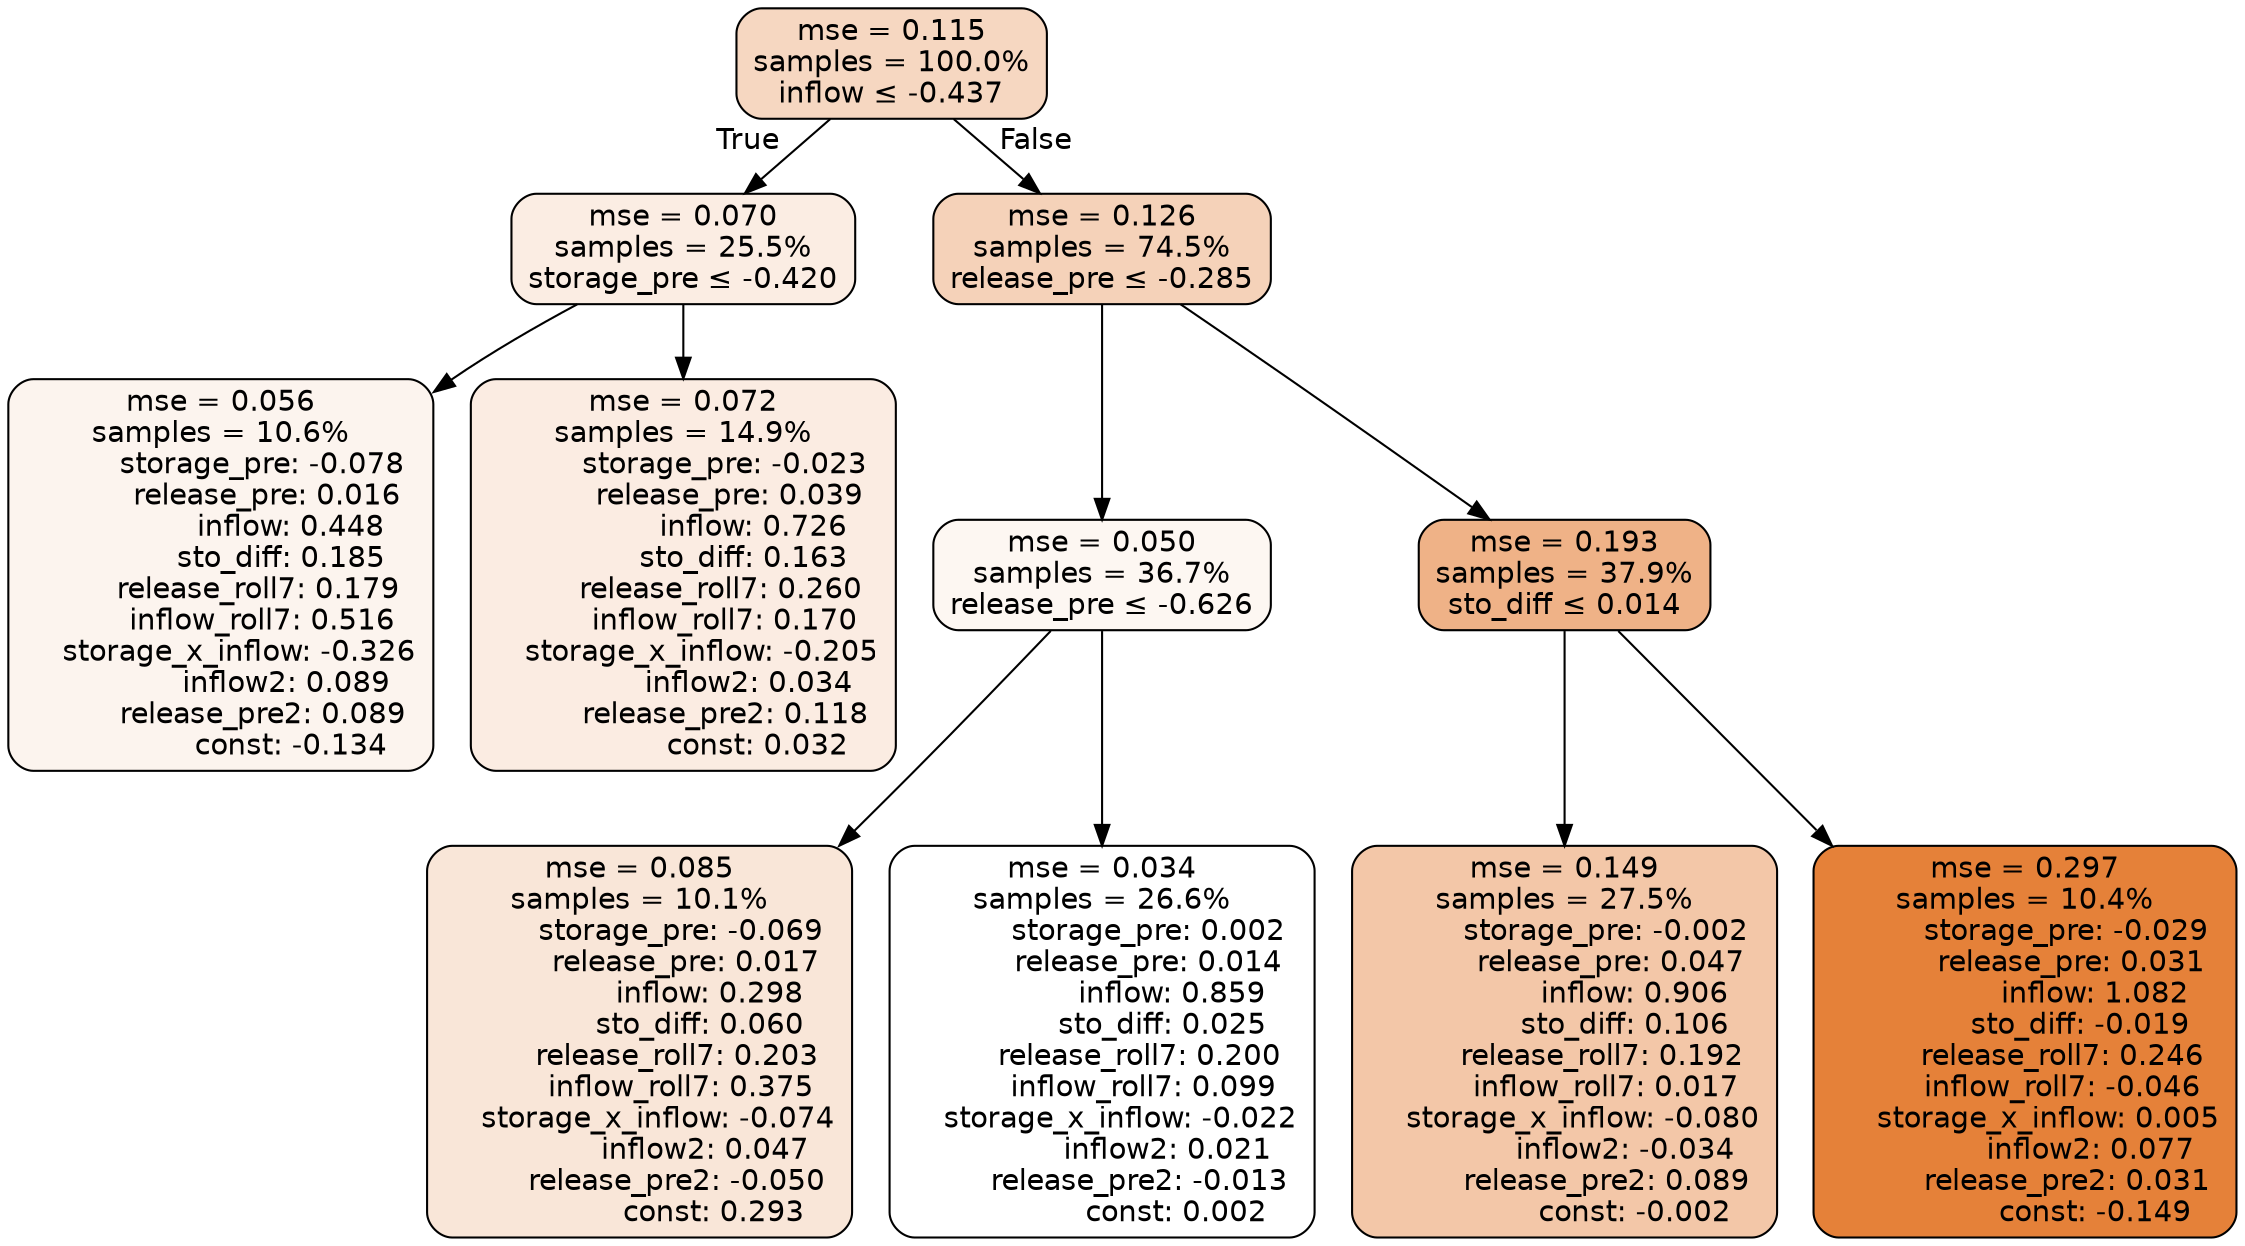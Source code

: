 digraph tree {
bgcolor="transparent"
node [shape=rectangle, style="filled, rounded", color="black", fontname=helvetica] ;
edge [fontname=helvetica] ;
	"0" [label="mse = 0.115
samples = 100.0%
inflow &le; -0.437", fillcolor="#f6d7c1"]
	"1" [label="mse = 0.070
samples = 25.5%
storage_pre &le; -0.420", fillcolor="#fbede3"]
	"2" [label="mse = 0.056
samples = 10.6%
         storage_pre: -0.078
          release_pre: 0.016
               inflow: 0.448
             sto_diff: 0.185
        release_roll7: 0.179
         inflow_roll7: 0.516
    storage_x_inflow: -0.326
              inflow2: 0.089
         release_pre2: 0.089
               const: -0.134", fillcolor="#fcf4ee"]
	"3" [label="mse = 0.072
samples = 14.9%
         storage_pre: -0.023
          release_pre: 0.039
               inflow: 0.726
             sto_diff: 0.163
        release_roll7: 0.260
         inflow_roll7: 0.170
    storage_x_inflow: -0.205
              inflow2: 0.034
         release_pre2: 0.118
                const: 0.032", fillcolor="#fbece2"]
	"4" [label="mse = 0.126
samples = 74.5%
release_pre &le; -0.285", fillcolor="#f5d2b9"]
	"5" [label="mse = 0.050
samples = 36.7%
release_pre &le; -0.626", fillcolor="#fdf7f2"]
	"6" [label="mse = 0.085
samples = 10.1%
         storage_pre: -0.069
          release_pre: 0.017
               inflow: 0.298
             sto_diff: 0.060
        release_roll7: 0.203
         inflow_roll7: 0.375
    storage_x_inflow: -0.074
              inflow2: 0.047
        release_pre2: -0.050
                const: 0.293", fillcolor="#f9e6d8"]
	"7" [label="mse = 0.034
samples = 26.6%
          storage_pre: 0.002
          release_pre: 0.014
               inflow: 0.859
             sto_diff: 0.025
        release_roll7: 0.200
         inflow_roll7: 0.099
    storage_x_inflow: -0.022
              inflow2: 0.021
        release_pre2: -0.013
                const: 0.002", fillcolor="#ffffff"]
	"8" [label="mse = 0.193
samples = 37.9%
sto_diff &le; 0.014", fillcolor="#efb287"]
	"9" [label="mse = 0.149
samples = 27.5%
         storage_pre: -0.002
          release_pre: 0.047
               inflow: 0.906
             sto_diff: 0.106
        release_roll7: 0.192
         inflow_roll7: 0.017
    storage_x_inflow: -0.080
             inflow2: -0.034
         release_pre2: 0.089
               const: -0.002", fillcolor="#f3c7a8"]
	"10" [label="mse = 0.297
samples = 10.4%
         storage_pre: -0.029
          release_pre: 0.031
               inflow: 1.082
            sto_diff: -0.019
        release_roll7: 0.246
        inflow_roll7: -0.046
     storage_x_inflow: 0.005
              inflow2: 0.077
         release_pre2: 0.031
               const: -0.149", fillcolor="#e58139"]

	"0" -> "1" [labeldistance=2.5, labelangle=45, headlabel="True"]
	"1" -> "2"
	"1" -> "3"
	"0" -> "4" [labeldistance=2.5, labelangle=-45, headlabel="False"]
	"4" -> "5"
	"5" -> "6"
	"5" -> "7"
	"4" -> "8"
	"8" -> "9"
	"8" -> "10"
}
